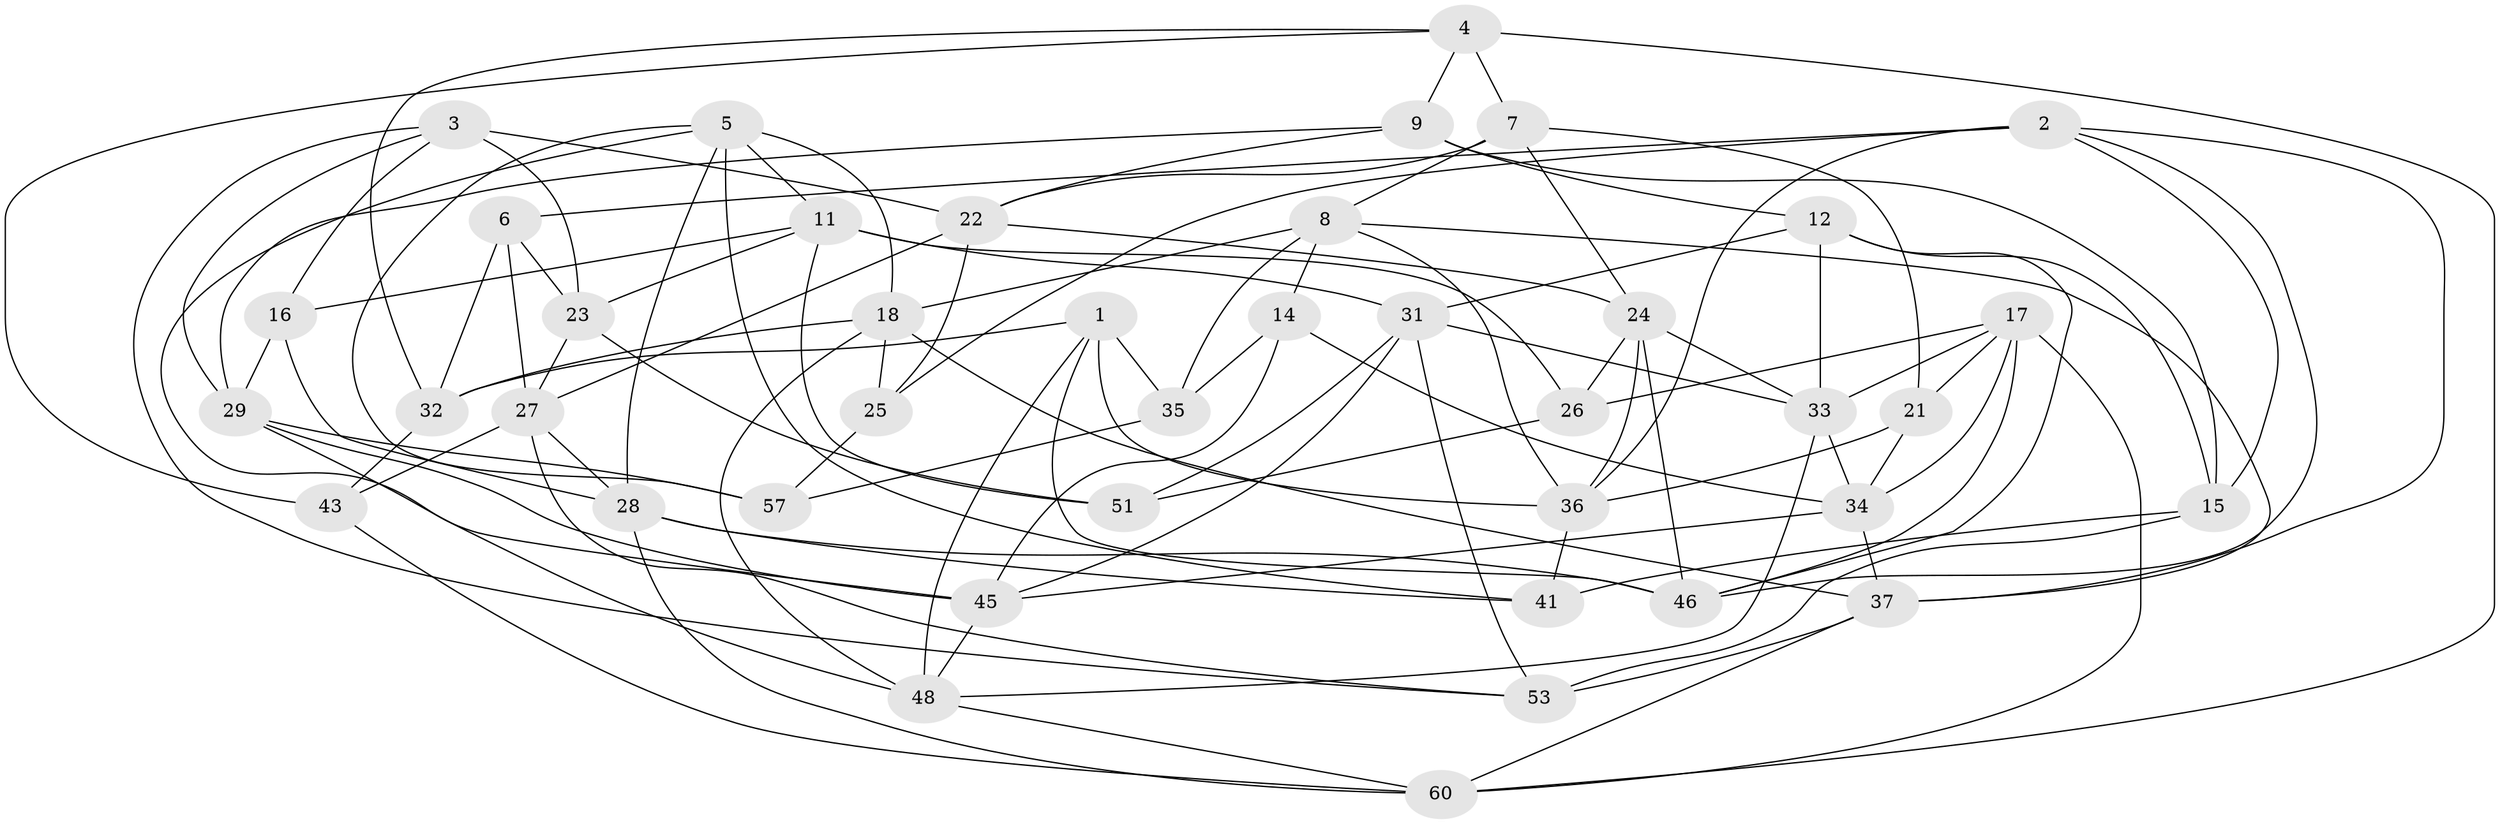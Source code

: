// original degree distribution, {4: 1.0}
// Generated by graph-tools (version 1.1) at 2025/42/03/06/25 10:42:19]
// undirected, 41 vertices, 107 edges
graph export_dot {
graph [start="1"]
  node [color=gray90,style=filled];
  1 [super="+70"];
  2 [super="+50"];
  3 [super="+44"];
  4 [super="+69"];
  5 [super="+10"];
  6;
  7 [super="+13"];
  8 [super="+40"];
  9 [super="+42"];
  11 [super="+64"];
  12 [super="+19"];
  14;
  15 [super="+20"];
  16;
  17 [super="+62"];
  18 [super="+30"];
  21;
  22 [super="+39"];
  23 [super="+66"];
  24 [super="+65"];
  25;
  26;
  27 [super="+38"];
  28 [super="+47"];
  29 [super="+58"];
  31 [super="+49"];
  32 [super="+54"];
  33 [super="+55"];
  34 [super="+67"];
  35;
  36 [super="+63"];
  37 [super="+71"];
  41;
  43;
  45 [super="+52"];
  46 [super="+56"];
  48 [super="+61"];
  51;
  53 [super="+59"];
  57;
  60 [super="+68"];
  1 -- 35;
  1 -- 32 [weight=2];
  1 -- 48;
  1 -- 36;
  1 -- 46;
  2 -- 36;
  2 -- 25;
  2 -- 37;
  2 -- 46;
  2 -- 6;
  2 -- 15;
  3 -- 23 [weight=2];
  3 -- 16;
  3 -- 22;
  3 -- 29;
  3 -- 53;
  4 -- 32;
  4 -- 7 [weight=2];
  4 -- 9;
  4 -- 43;
  4 -- 60;
  5 -- 11;
  5 -- 18;
  5 -- 45;
  5 -- 41;
  5 -- 28;
  5 -- 57;
  6 -- 27;
  6 -- 23;
  6 -- 32;
  7 -- 21;
  7 -- 24;
  7 -- 8;
  7 -- 22;
  8 -- 14;
  8 -- 36;
  8 -- 37;
  8 -- 18;
  8 -- 35;
  9 -- 22;
  9 -- 12 [weight=2];
  9 -- 29;
  9 -- 15;
  11 -- 51;
  11 -- 16;
  11 -- 26;
  11 -- 31;
  11 -- 23;
  12 -- 33;
  12 -- 46;
  12 -- 15;
  12 -- 31;
  14 -- 45;
  14 -- 34;
  14 -- 35;
  15 -- 53 [weight=2];
  15 -- 41;
  16 -- 29;
  16 -- 28;
  17 -- 21;
  17 -- 60;
  17 -- 34;
  17 -- 26;
  17 -- 46;
  17 -- 33;
  18 -- 25;
  18 -- 32;
  18 -- 37;
  18 -- 48;
  21 -- 34;
  21 -- 36;
  22 -- 25;
  22 -- 24;
  22 -- 27;
  23 -- 27;
  23 -- 51;
  24 -- 26;
  24 -- 33;
  24 -- 46;
  24 -- 36;
  25 -- 57;
  26 -- 51;
  27 -- 43;
  27 -- 28;
  27 -- 53;
  28 -- 60;
  28 -- 41;
  28 -- 46;
  29 -- 45;
  29 -- 57;
  29 -- 48;
  31 -- 33;
  31 -- 53;
  31 -- 45;
  31 -- 51;
  32 -- 43;
  33 -- 48;
  33 -- 34;
  34 -- 37;
  34 -- 45;
  35 -- 57;
  36 -- 41;
  37 -- 60;
  37 -- 53;
  43 -- 60;
  45 -- 48;
  48 -- 60;
}
